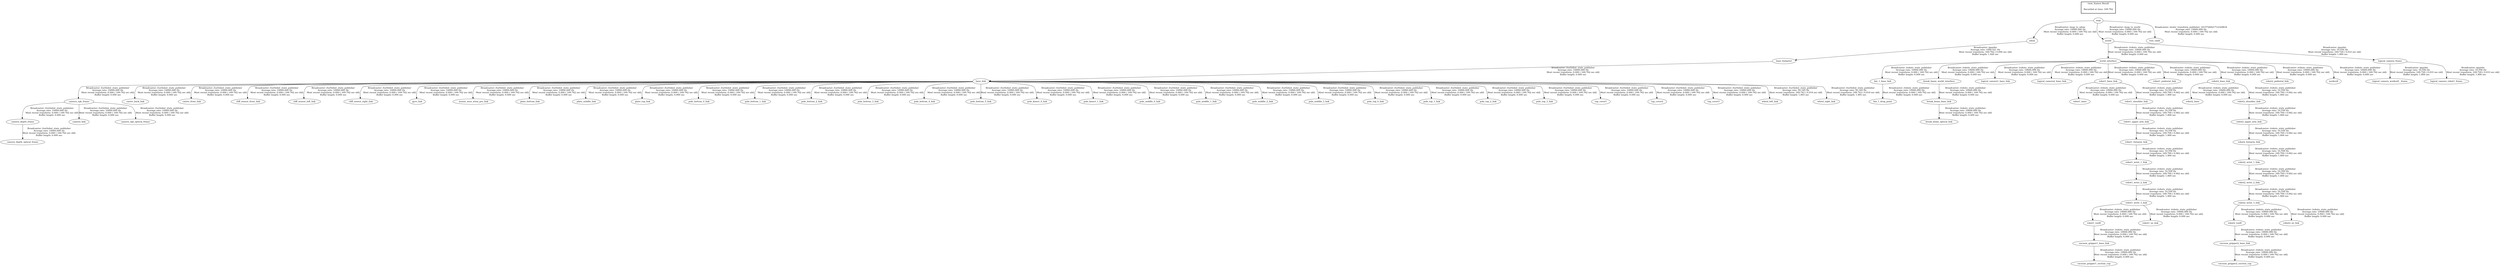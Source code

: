 digraph G {
"odom" -> "base_footprint"[label="Broadcaster: /gazebo\nAverage rate: 1000.521 Hz\nMost recent transform: 169.762 ( 0.000 sec old)\nBuffer length: 1.920 sec\n"];
"map" -> "odom"[label="Broadcaster: /map_to_odom\nAverage rate: 10000.000 Hz\nMost recent transform: 0.000 ( 169.762 sec old)\nBuffer length: 0.000 sec\n"];
"world_interface" -> "bin_1_base_link"[label="Broadcaster: /robots_state_publisher\nAverage rate: 10000.000 Hz\nMost recent transform: 0.000 ( 169.762 sec old)\nBuffer length: 0.000 sec\n"];
"world" -> "world_interface"[label="Broadcaster: /robots_state_publisher\nAverage rate: 10000.000 Hz\nMost recent transform: 0.000 ( 169.762 sec old)\nBuffer length: 0.000 sec\n"];
"bin_1_base_link" -> "bin_1_drop_point"[label="Broadcaster: /robots_state_publisher\nAverage rate: 10000.000 Hz\nMost recent transform: 0.000 ( 169.762 sec old)\nBuffer length: 0.000 sec\n"];
"world_interface" -> "break_beam_world_interface"[label="Broadcaster: /robots_state_publisher\nAverage rate: 10000.000 Hz\nMost recent transform: 0.000 ( 169.762 sec old)\nBuffer length: 0.000 sec\n"];
"break_beam_base_link" -> "break_beam_optical_link"[label="Broadcaster: /robots_state_publisher\nAverage rate: 10000.000 Hz\nMost recent transform: 0.000 ( 169.762 sec old)\nBuffer length: 0.000 sec\n"];
"break_beam_world_interface" -> "break_beam_base_link"[label="Broadcaster: /robots_state_publisher\nAverage rate: 10000.000 Hz\nMost recent transform: 0.000 ( 169.762 sec old)\nBuffer length: 0.000 sec\n"];
"robot1_tool0" -> "vacuum_gripper1_base_link"[label="Broadcaster: /robots_state_publisher\nAverage rate: 10000.000 Hz\nMost recent transform: 0.000 ( 169.762 sec old)\nBuffer length: 0.000 sec\n"];
"robot1_wrist_3_link" -> "robot1_tool0"[label="Broadcaster: /robots_state_publisher\nAverage rate: 10000.000 Hz\nMost recent transform: 0.000 ( 169.762 sec old)\nBuffer length: 0.000 sec\n"];
"robot2_tool0" -> "vacuum_gripper2_base_link"[label="Broadcaster: /robots_state_publisher\nAverage rate: 10000.000 Hz\nMost recent transform: 0.000 ( 169.762 sec old)\nBuffer length: 0.000 sec\n"];
"robot2_wrist_3_link" -> "robot2_tool0"[label="Broadcaster: /robots_state_publisher\nAverage rate: 10000.000 Hz\nMost recent transform: 0.000 ( 169.762 sec old)\nBuffer length: 0.000 sec\n"];
"world_interface" -> "logical_camera1_base_link"[label="Broadcaster: /robots_state_publisher\nAverage rate: 10000.000 Hz\nMost recent transform: 0.000 ( 169.762 sec old)\nBuffer length: 0.000 sec\n"];
"world_interface" -> "logical_camera2_base_link"[label="Broadcaster: /robots_state_publisher\nAverage rate: 10000.000 Hz\nMost recent transform: 0.000 ( 169.762 sec old)\nBuffer length: 0.000 sec\n"];
"robot1_base_link" -> "robot1_base"[label="Broadcaster: /robots_state_publisher\nAverage rate: 10000.000 Hz\nMost recent transform: 0.000 ( 169.762 sec old)\nBuffer length: 0.000 sec\n"];
"world_interface" -> "robot1_base_link"[label="Broadcaster: /robots_state_publisher\nAverage rate: 10000.000 Hz\nMost recent transform: 0.000 ( 169.762 sec old)\nBuffer length: 0.000 sec\n"];
"robot1_wrist_3_link" -> "robot1_ee_link"[label="Broadcaster: /robots_state_publisher\nAverage rate: 10000.000 Hz\nMost recent transform: 0.000 ( 169.762 sec old)\nBuffer length: 0.000 sec\n"];
"robot1_wrist_2_link" -> "robot1_wrist_3_link"[label="Broadcaster: /robots_state_publisher\nAverage rate: 10.556 Hz\nMost recent transform: 169.700 ( 0.062 sec old)\nBuffer length: 1.800 sec\n"];
"world_interface" -> "robot1_pedestal_link"[label="Broadcaster: /robots_state_publisher\nAverage rate: 10000.000 Hz\nMost recent transform: 0.000 ( 169.762 sec old)\nBuffer length: 0.000 sec\n"];
"robot2_base_link" -> "robot2_base"[label="Broadcaster: /robots_state_publisher\nAverage rate: 10000.000 Hz\nMost recent transform: 0.000 ( 169.762 sec old)\nBuffer length: 0.000 sec\n"];
"world_interface" -> "robot2_base_link"[label="Broadcaster: /robots_state_publisher\nAverage rate: 10000.000 Hz\nMost recent transform: 0.000 ( 169.762 sec old)\nBuffer length: 0.000 sec\n"];
"robot2_wrist_3_link" -> "robot2_ee_link"[label="Broadcaster: /robots_state_publisher\nAverage rate: 10000.000 Hz\nMost recent transform: 0.000 ( 169.762 sec old)\nBuffer length: 0.000 sec\n"];
"robot2_wrist_2_link" -> "robot2_wrist_3_link"[label="Broadcaster: /robots_state_publisher\nAverage rate: 10.556 Hz\nMost recent transform: 169.700 ( 0.062 sec old)\nBuffer length: 1.800 sec\n"];
"world_interface" -> "robot2_pedestal_link"[label="Broadcaster: /robots_state_publisher\nAverage rate: 10000.000 Hz\nMost recent transform: 0.000 ( 169.762 sec old)\nBuffer length: 0.000 sec\n"];
"vacuum_gripper1_base_link" -> "vacuum_gripper1_suction_cup"[label="Broadcaster: /robots_state_publisher\nAverage rate: 10000.000 Hz\nMost recent transform: 0.000 ( 169.762 sec old)\nBuffer length: 0.000 sec\n"];
"vacuum_gripper2_base_link" -> "vacuum_gripper2_suction_cup"[label="Broadcaster: /robots_state_publisher\nAverage rate: 10000.000 Hz\nMost recent transform: 0.000 ( 169.762 sec old)\nBuffer length: 0.000 sec\n"];
"world_interface" -> "workcell"[label="Broadcaster: /robots_state_publisher\nAverage rate: 10000.000 Hz\nMost recent transform: 0.000 ( 169.762 sec old)\nBuffer length: 0.000 sec\n"];
"map" -> "world"[label="Broadcaster: /map_to_world\nAverage rate: 10000.000 Hz\nMost recent transform: 0.000 ( 169.762 sec old)\nBuffer length: 0.000 sec\n"];
"base_footprint" -> "base_link"[label="Broadcaster: /turtlebot_state_publisher\nAverage rate: 10000.000 Hz\nMost recent transform: 0.000 ( 169.762 sec old)\nBuffer length: 0.000 sec\n"];
"camera_rgb_frame" -> "camera_depth_frame"[label="Broadcaster: /turtlebot_state_publisher\nAverage rate: 10000.000 Hz\nMost recent transform: 0.000 ( 169.762 sec old)\nBuffer length: 0.000 sec\n"];
"base_link" -> "camera_rgb_frame"[label="Broadcaster: /turtlebot_state_publisher\nAverage rate: 10000.000 Hz\nMost recent transform: 0.000 ( 169.762 sec old)\nBuffer length: 0.000 sec\n"];
"camera_depth_frame" -> "camera_depth_optical_frame"[label="Broadcaster: /turtlebot_state_publisher\nAverage rate: 10000.000 Hz\nMost recent transform: 0.000 ( 169.762 sec old)\nBuffer length: 0.000 sec\n"];
"camera_rgb_frame" -> "camera_link"[label="Broadcaster: /turtlebot_state_publisher\nAverage rate: 10000.000 Hz\nMost recent transform: 0.000 ( 169.762 sec old)\nBuffer length: 0.000 sec\n"];
"camera_rgb_frame" -> "camera_rgb_optical_frame"[label="Broadcaster: /turtlebot_state_publisher\nAverage rate: 10000.000 Hz\nMost recent transform: 0.000 ( 169.762 sec old)\nBuffer length: 0.000 sec\n"];
"base_link" -> "caster_back_link"[label="Broadcaster: /turtlebot_state_publisher\nAverage rate: 10000.000 Hz\nMost recent transform: 0.000 ( 169.762 sec old)\nBuffer length: 0.000 sec\n"];
"base_link" -> "caster_front_link"[label="Broadcaster: /turtlebot_state_publisher\nAverage rate: 10000.000 Hz\nMost recent transform: 0.000 ( 169.762 sec old)\nBuffer length: 0.000 sec\n"];
"base_link" -> "cliff_sensor_front_link"[label="Broadcaster: /turtlebot_state_publisher\nAverage rate: 10000.000 Hz\nMost recent transform: 0.000 ( 169.762 sec old)\nBuffer length: 0.000 sec\n"];
"base_link" -> "cliff_sensor_left_link"[label="Broadcaster: /turtlebot_state_publisher\nAverage rate: 10000.000 Hz\nMost recent transform: 0.000 ( 169.762 sec old)\nBuffer length: 0.000 sec\n"];
"base_link" -> "cliff_sensor_right_link"[label="Broadcaster: /turtlebot_state_publisher\nAverage rate: 10000.000 Hz\nMost recent transform: 0.000 ( 169.762 sec old)\nBuffer length: 0.000 sec\n"];
"base_link" -> "gyro_link"[label="Broadcaster: /turtlebot_state_publisher\nAverage rate: 10000.000 Hz\nMost recent transform: 0.000 ( 169.762 sec old)\nBuffer length: 0.000 sec\n"];
"base_link" -> "mount_asus_xtion_pro_link"[label="Broadcaster: /turtlebot_state_publisher\nAverage rate: 10000.000 Hz\nMost recent transform: 0.000 ( 169.762 sec old)\nBuffer length: 0.000 sec\n"];
"base_link" -> "plate_bottom_link"[label="Broadcaster: /turtlebot_state_publisher\nAverage rate: 10000.000 Hz\nMost recent transform: 0.000 ( 169.762 sec old)\nBuffer length: 0.000 sec\n"];
"base_link" -> "plate_middle_link"[label="Broadcaster: /turtlebot_state_publisher\nAverage rate: 10000.000 Hz\nMost recent transform: 0.000 ( 169.762 sec old)\nBuffer length: 0.000 sec\n"];
"base_link" -> "plate_top_link"[label="Broadcaster: /turtlebot_state_publisher\nAverage rate: 10000.000 Hz\nMost recent transform: 0.000 ( 169.762 sec old)\nBuffer length: 0.000 sec\n"];
"base_link" -> "pole_bottom_0_link"[label="Broadcaster: /turtlebot_state_publisher\nAverage rate: 10000.000 Hz\nMost recent transform: 0.000 ( 169.762 sec old)\nBuffer length: 0.000 sec\n"];
"base_link" -> "pole_bottom_1_link"[label="Broadcaster: /turtlebot_state_publisher\nAverage rate: 10000.000 Hz\nMost recent transform: 0.000 ( 169.762 sec old)\nBuffer length: 0.000 sec\n"];
"base_link" -> "pole_bottom_2_link"[label="Broadcaster: /turtlebot_state_publisher\nAverage rate: 10000.000 Hz\nMost recent transform: 0.000 ( 169.762 sec old)\nBuffer length: 0.000 sec\n"];
"base_link" -> "pole_bottom_3_link"[label="Broadcaster: /turtlebot_state_publisher\nAverage rate: 10000.000 Hz\nMost recent transform: 0.000 ( 169.762 sec old)\nBuffer length: 0.000 sec\n"];
"base_link" -> "pole_bottom_4_link"[label="Broadcaster: /turtlebot_state_publisher\nAverage rate: 10000.000 Hz\nMost recent transform: 0.000 ( 169.762 sec old)\nBuffer length: 0.000 sec\n"];
"base_link" -> "pole_bottom_5_link"[label="Broadcaster: /turtlebot_state_publisher\nAverage rate: 10000.000 Hz\nMost recent transform: 0.000 ( 169.762 sec old)\nBuffer length: 0.000 sec\n"];
"base_link" -> "pole_kinect_0_link"[label="Broadcaster: /turtlebot_state_publisher\nAverage rate: 10000.000 Hz\nMost recent transform: 0.000 ( 169.762 sec old)\nBuffer length: 0.000 sec\n"];
"base_link" -> "pole_kinect_1_link"[label="Broadcaster: /turtlebot_state_publisher\nAverage rate: 10000.000 Hz\nMost recent transform: 0.000 ( 169.762 sec old)\nBuffer length: 0.000 sec\n"];
"base_link" -> "pole_middle_0_link"[label="Broadcaster: /turtlebot_state_publisher\nAverage rate: 10000.000 Hz\nMost recent transform: 0.000 ( 169.762 sec old)\nBuffer length: 0.000 sec\n"];
"base_link" -> "pole_middle_1_link"[label="Broadcaster: /turtlebot_state_publisher\nAverage rate: 10000.000 Hz\nMost recent transform: 0.000 ( 169.762 sec old)\nBuffer length: 0.000 sec\n"];
"base_link" -> "pole_middle_2_link"[label="Broadcaster: /turtlebot_state_publisher\nAverage rate: 10000.000 Hz\nMost recent transform: 0.000 ( 169.762 sec old)\nBuffer length: 0.000 sec\n"];
"base_link" -> "pole_middle_3_link"[label="Broadcaster: /turtlebot_state_publisher\nAverage rate: 10000.000 Hz\nMost recent transform: 0.000 ( 169.762 sec old)\nBuffer length: 0.000 sec\n"];
"base_link" -> "pole_top_0_link"[label="Broadcaster: /turtlebot_state_publisher\nAverage rate: 10000.000 Hz\nMost recent transform: 0.000 ( 169.762 sec old)\nBuffer length: 0.000 sec\n"];
"base_link" -> "pole_top_1_link"[label="Broadcaster: /turtlebot_state_publisher\nAverage rate: 10000.000 Hz\nMost recent transform: 0.000 ( 169.762 sec old)\nBuffer length: 0.000 sec\n"];
"base_link" -> "pole_top_2_link"[label="Broadcaster: /turtlebot_state_publisher\nAverage rate: 10000.000 Hz\nMost recent transform: 0.000 ( 169.762 sec old)\nBuffer length: 0.000 sec\n"];
"base_link" -> "pole_top_3_link"[label="Broadcaster: /turtlebot_state_publisher\nAverage rate: 10000.000 Hz\nMost recent transform: 0.000 ( 169.762 sec old)\nBuffer length: 0.000 sec\n"];
"base_link" -> "top_cover1"[label="Broadcaster: /turtlebot_state_publisher\nAverage rate: 10000.000 Hz\nMost recent transform: 0.000 ( 169.762 sec old)\nBuffer length: 0.000 sec\n"];
"base_link" -> "top_cover2"[label="Broadcaster: /turtlebot_state_publisher\nAverage rate: 10000.000 Hz\nMost recent transform: 0.000 ( 169.762 sec old)\nBuffer length: 0.000 sec\n"];
"base_link" -> "top_cover3"[label="Broadcaster: /turtlebot_state_publisher\nAverage rate: 10000.000 Hz\nMost recent transform: 0.000 ( 169.762 sec old)\nBuffer length: 0.000 sec\n"];
"map" -> "test_child"[label="Broadcaster: /static_transform_publisher_1615726921712329834\nAverage rate: 10000.000 Hz\nMost recent transform: 0.000 ( 169.762 sec old)\nBuffer length: 0.000 sec\n"];
"base_link" -> "wheel_left_link"[label="Broadcaster: /turtlebot_state_publisher\nAverage rate: 50.185 Hz\nMost recent transform: 169.743 ( 0.019 sec old)\nBuffer length: 1.893 sec\n"];
"base_link" -> "wheel_right_link"[label="Broadcaster: /turtlebot_state_publisher\nAverage rate: 50.185 Hz\nMost recent transform: 169.743 ( 0.019 sec old)\nBuffer length: 1.893 sec\n"];
"robot1_upper_arm_link" -> "robot1_forearm_link"[label="Broadcaster: /robots_state_publisher\nAverage rate: 10.556 Hz\nMost recent transform: 169.700 ( 0.062 sec old)\nBuffer length: 1.800 sec\n"];
"robot1_shoulder_link" -> "robot1_upper_arm_link"[label="Broadcaster: /robots_state_publisher\nAverage rate: 10.556 Hz\nMost recent transform: 169.700 ( 0.062 sec old)\nBuffer length: 1.800 sec\n"];
"robot1_base_link" -> "robot1_shoulder_link"[label="Broadcaster: /robots_state_publisher\nAverage rate: 10.556 Hz\nMost recent transform: 169.700 ( 0.062 sec old)\nBuffer length: 1.800 sec\n"];
"robot1_forearm_link" -> "robot1_wrist_1_link"[label="Broadcaster: /robots_state_publisher\nAverage rate: 10.556 Hz\nMost recent transform: 169.700 ( 0.062 sec old)\nBuffer length: 1.800 sec\n"];
"robot1_wrist_1_link" -> "robot1_wrist_2_link"[label="Broadcaster: /robots_state_publisher\nAverage rate: 10.556 Hz\nMost recent transform: 169.700 ( 0.062 sec old)\nBuffer length: 1.800 sec\n"];
"robot2_upper_arm_link" -> "robot2_forearm_link"[label="Broadcaster: /robots_state_publisher\nAverage rate: 10.556 Hz\nMost recent transform: 169.700 ( 0.062 sec old)\nBuffer length: 1.800 sec\n"];
"robot2_shoulder_link" -> "robot2_upper_arm_link"[label="Broadcaster: /robots_state_publisher\nAverage rate: 10.556 Hz\nMost recent transform: 169.700 ( 0.062 sec old)\nBuffer length: 1.800 sec\n"];
"robot2_base_link" -> "robot2_shoulder_link"[label="Broadcaster: /robots_state_publisher\nAverage rate: 10.556 Hz\nMost recent transform: 169.700 ( 0.062 sec old)\nBuffer length: 1.800 sec\n"];
"robot2_forearm_link" -> "robot2_wrist_1_link"[label="Broadcaster: /robots_state_publisher\nAverage rate: 10.556 Hz\nMost recent transform: 169.700 ( 0.062 sec old)\nBuffer length: 1.800 sec\n"];
"robot2_wrist_1_link" -> "robot2_wrist_2_link"[label="Broadcaster: /robots_state_publisher\nAverage rate: 10.556 Hz\nMost recent transform: 169.700 ( 0.062 sec old)\nBuffer length: 1.800 sec\n"];
"world" -> "logical_camera_frame"[label="Broadcaster: /gazebo\nAverage rate: 10.556 Hz\nMost recent transform: 169.729 ( 0.033 sec old)\nBuffer length: 1.800 sec\n"];
"logical_camera_frame" -> "logical_camera_workcell__frame"[label="Broadcaster: /gazebo\nAverage rate: 10.556 Hz\nMost recent transform: 169.729 ( 0.033 sec old)\nBuffer length: 1.800 sec\n"];
"logical_camera_frame" -> "logical_camera_robot1_frame"[label="Broadcaster: /gazebo\nAverage rate: 10.556 Hz\nMost recent transform: 169.729 ( 0.033 sec old)\nBuffer length: 1.800 sec\n"];
edge [style=invis];
 subgraph cluster_legend { style=bold; color=black; label ="view_frames Result";
"Recorded at time: 169.762"[ shape=plaintext ] ;
 }->"map";
}
